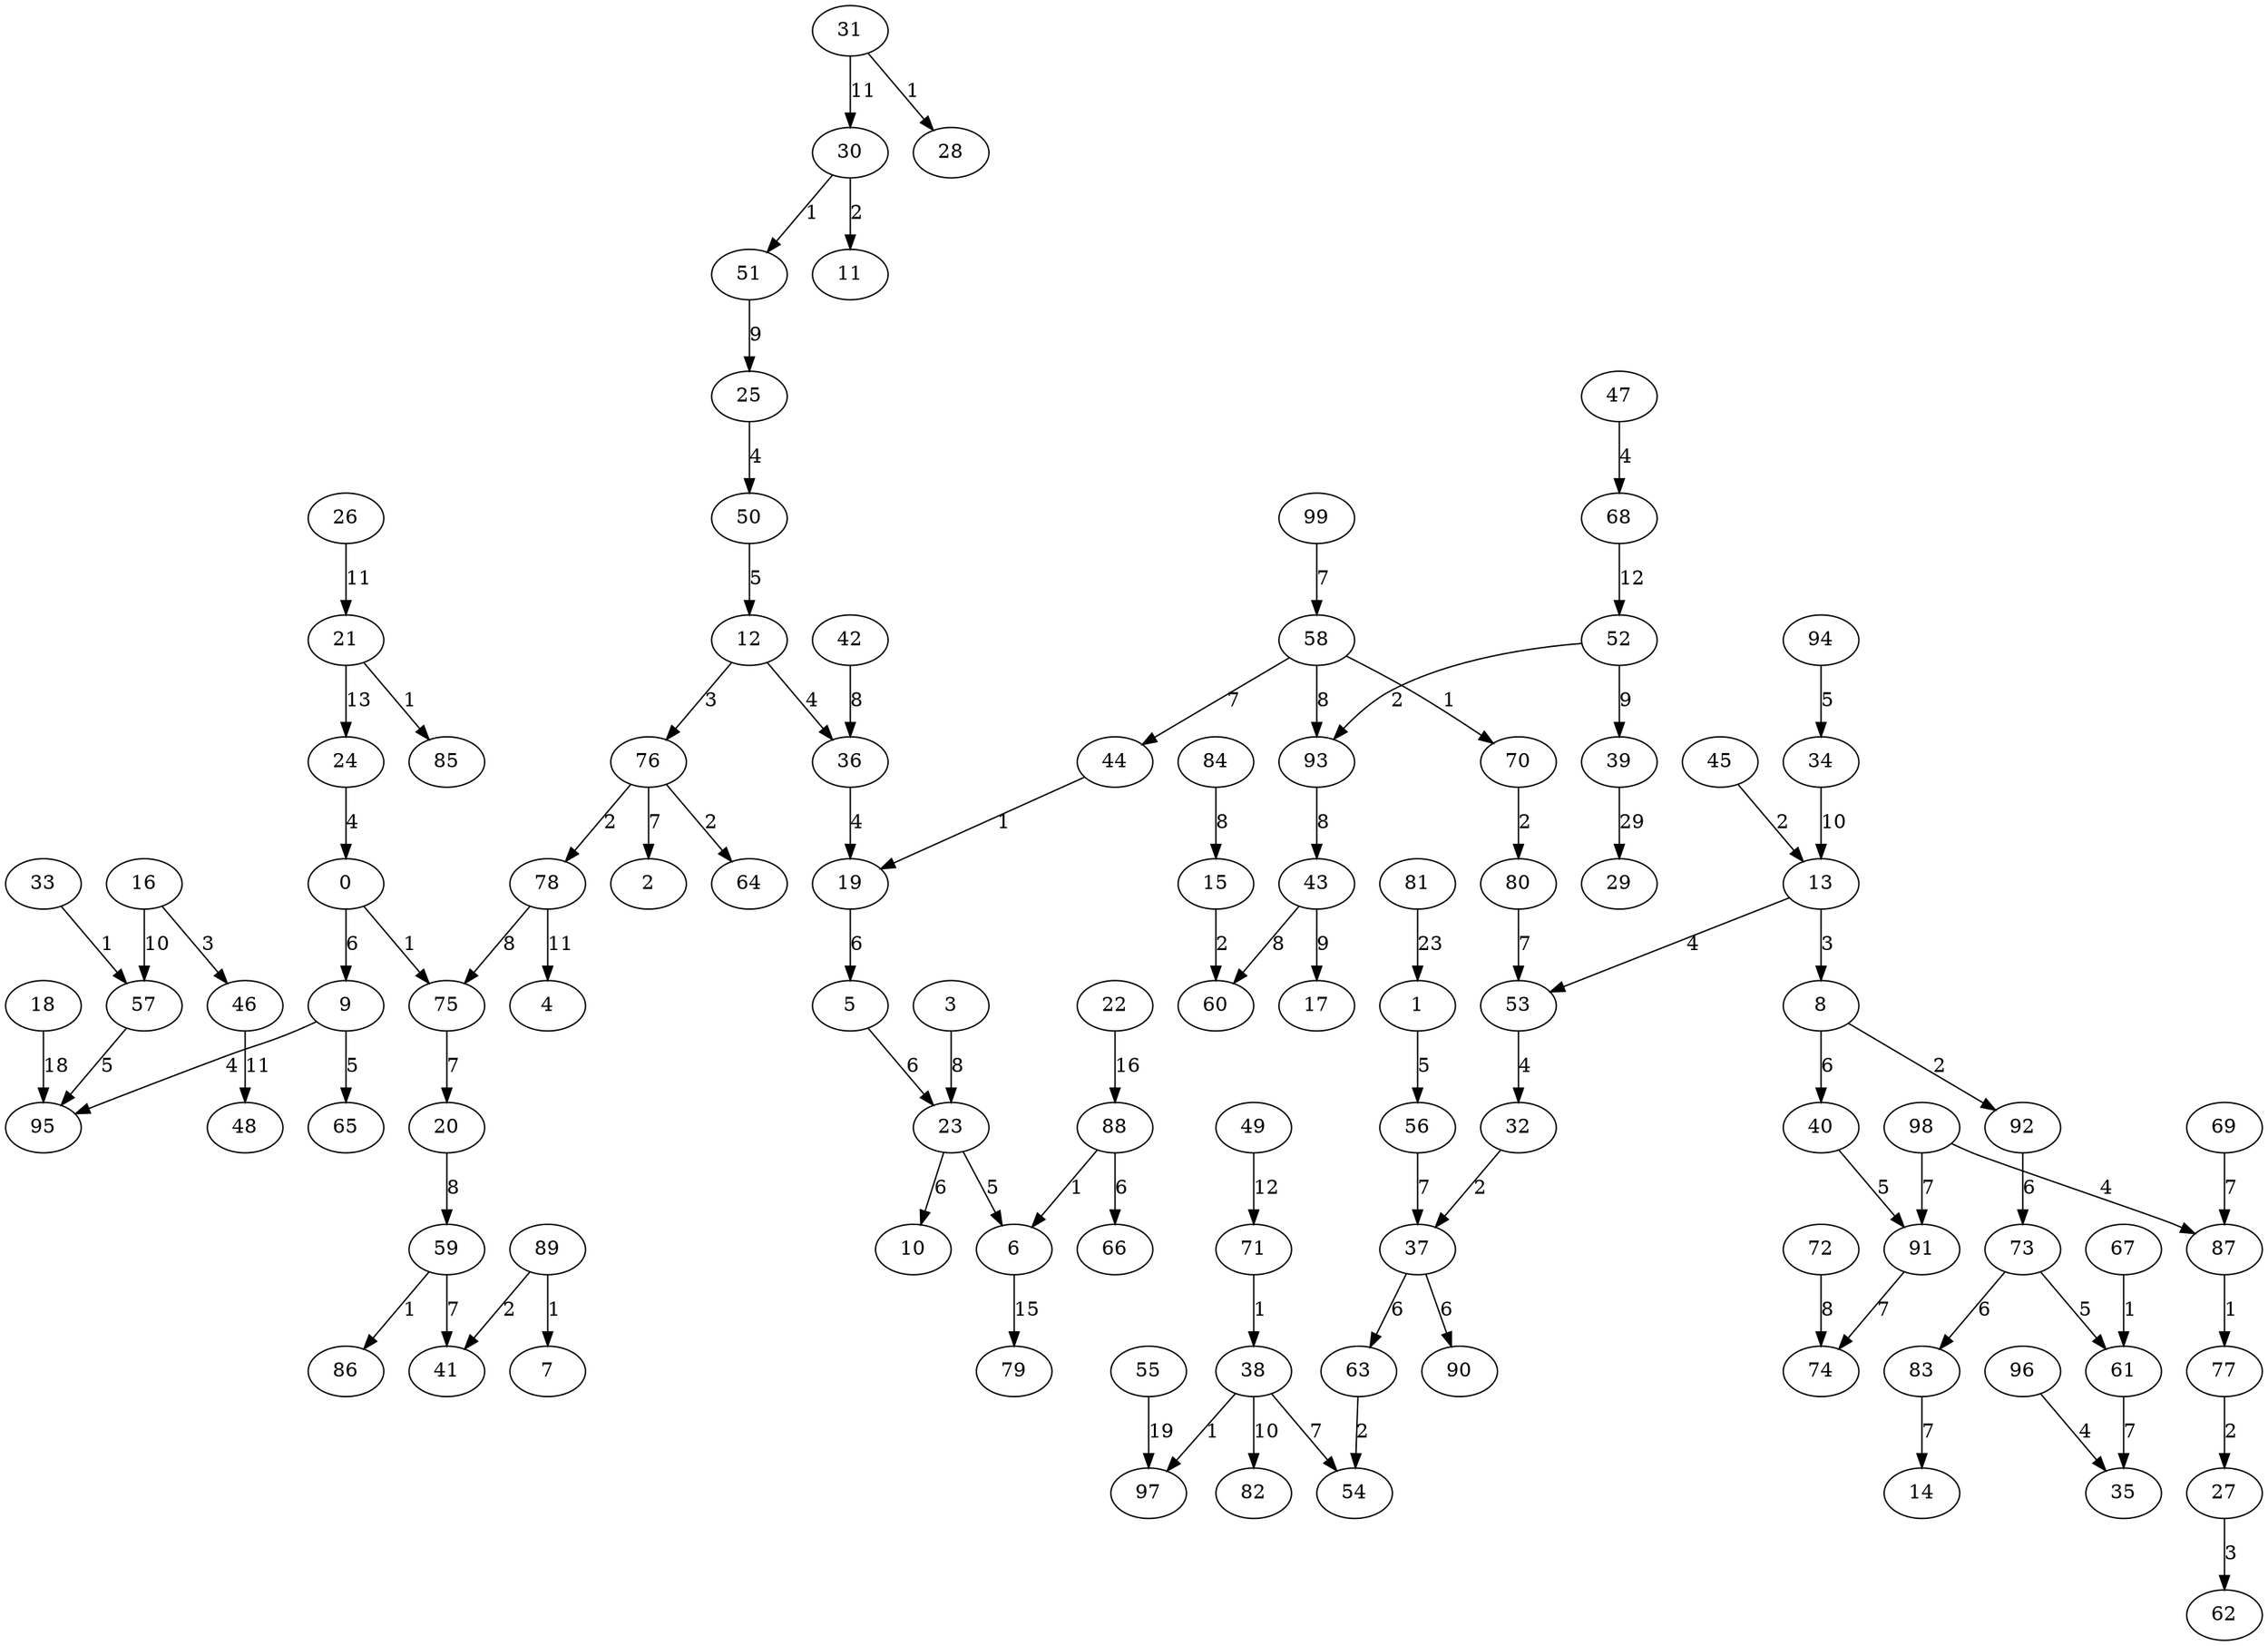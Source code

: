 digraph grafoErdosRenyi_n_100_m_500_KruskalI {
0;
1;
2;
3;
4;
5;
6;
7;
8;
9;
10;
11;
12;
13;
14;
15;
16;
17;
18;
19;
20;
21;
22;
23;
24;
25;
26;
27;
28;
29;
30;
31;
32;
33;
34;
35;
36;
37;
38;
39;
40;
41;
42;
43;
44;
45;
46;
47;
48;
49;
50;
51;
52;
53;
54;
55;
56;
57;
58;
59;
60;
61;
62;
63;
64;
65;
66;
67;
68;
69;
70;
71;
72;
73;
74;
75;
76;
77;
78;
79;
80;
81;
82;
83;
84;
85;
86;
87;
88;
89;
90;
91;
92;
93;
94;
95;
96;
97;
98;
99;
39 -> 29[label=29 weight=29];
81 -> 1[label=23 weight=23];
55 -> 97[label=19 weight=19];
18 -> 95[label=18 weight=18];
22 -> 88[label=16 weight=16];
6 -> 79[label=15 weight=15];
21 -> 24[label=13 weight=13];
49 -> 71[label=12 weight=12];
68 -> 52[label=12 weight=12];
26 -> 21[label=11 weight=11];
31 -> 30[label=11 weight=11];
46 -> 48[label=11 weight=11];
78 -> 4[label=11 weight=11];
16 -> 57[label=10 weight=10];
34 -> 13[label=10 weight=10];
38 -> 82[label=10 weight=10];
43 -> 17[label=9 weight=9];
51 -> 25[label=9 weight=9];
52 -> 39[label=9 weight=9];
20 -> 59[label=8 weight=8];
3 -> 23[label=8 weight=8];
42 -> 36[label=8 weight=8];
43 -> 60[label=8 weight=8];
58 -> 93[label=8 weight=8];
72 -> 74[label=8 weight=8];
78 -> 75[label=8 weight=8];
84 -> 15[label=8 weight=8];
93 -> 43[label=8 weight=8];
38 -> 54[label=7 weight=7];
56 -> 37[label=7 weight=7];
58 -> 44[label=7 weight=7];
59 -> 41[label=7 weight=7];
61 -> 35[label=7 weight=7];
69 -> 87[label=7 weight=7];
75 -> 20[label=7 weight=7];
76 -> 2[label=7 weight=7];
80 -> 53[label=7 weight=7];
83 -> 14[label=7 weight=7];
91 -> 74[label=7 weight=7];
98 -> 91[label=7 weight=7];
99 -> 58[label=7 weight=7];
0 -> 9[label=6 weight=6];
19 -> 5[label=6 weight=6];
23 -> 10[label=6 weight=6];
37 -> 63[label=6 weight=6];
37 -> 90[label=6 weight=6];
5 -> 23[label=6 weight=6];
73 -> 83[label=6 weight=6];
8 -> 40[label=6 weight=6];
88 -> 66[label=6 weight=6];
92 -> 73[label=6 weight=6];
1 -> 56[label=5 weight=5];
23 -> 6[label=5 weight=5];
40 -> 91[label=5 weight=5];
50 -> 12[label=5 weight=5];
57 -> 95[label=5 weight=5];
73 -> 61[label=5 weight=5];
9 -> 65[label=5 weight=5];
94 -> 34[label=5 weight=5];
12 -> 36[label=4 weight=4];
13 -> 53[label=4 weight=4];
24 -> 0[label=4 weight=4];
25 -> 50[label=4 weight=4];
36 -> 19[label=4 weight=4];
47 -> 68[label=4 weight=4];
53 -> 32[label=4 weight=4];
9 -> 95[label=4 weight=4];
96 -> 35[label=4 weight=4];
98 -> 87[label=4 weight=4];
12 -> 76[label=3 weight=3];
13 -> 8[label=3 weight=3];
16 -> 46[label=3 weight=3];
27 -> 62[label=3 weight=3];
15 -> 60[label=2 weight=2];
30 -> 11[label=2 weight=2];
32 -> 37[label=2 weight=2];
45 -> 13[label=2 weight=2];
52 -> 93[label=2 weight=2];
63 -> 54[label=2 weight=2];
70 -> 80[label=2 weight=2];
76 -> 64[label=2 weight=2];
76 -> 78[label=2 weight=2];
77 -> 27[label=2 weight=2];
8 -> 92[label=2 weight=2];
89 -> 41[label=2 weight=2];
0 -> 75[label=1 weight=1];
21 -> 85[label=1 weight=1];
30 -> 51[label=1 weight=1];
31 -> 28[label=1 weight=1];
33 -> 57[label=1 weight=1];
38 -> 97[label=1 weight=1];
44 -> 19[label=1 weight=1];
58 -> 70[label=1 weight=1];
59 -> 86[label=1 weight=1];
67 -> 61[label=1 weight=1];
71 -> 38[label=1 weight=1];
87 -> 77[label=1 weight=1];
88 -> 6[label=1 weight=1];
89 -> 7[label=1 weight=1];
}